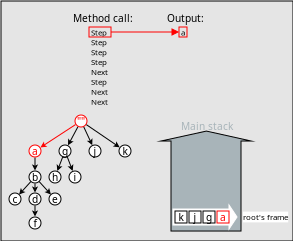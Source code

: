 <?xml version="1.0" encoding="UTF-8"?>
<dia:diagram xmlns:dia="http://www.lysator.liu.se/~alla/dia/">
  <dia:layer name="Background" visible="true" active="true">
    <dia:object type="Standard - Box" version="0" id="O0">
      <dia:attribute name="obj_pos">
        <dia:point val="2.5,-0.5"/>
      </dia:attribute>
      <dia:attribute name="obj_bb">
        <dia:rectangle val="2.5,-0.5;17.1,11.5"/>
      </dia:attribute>
      <dia:attribute name="elem_corner">
        <dia:point val="2.5,-0.5"/>
      </dia:attribute>
      <dia:attribute name="elem_width">
        <dia:real val="14.6"/>
      </dia:attribute>
      <dia:attribute name="elem_height">
        <dia:real val="12"/>
      </dia:attribute>
      <dia:attribute name="border_width">
        <dia:real val="1.175e-38"/>
      </dia:attribute>
      <dia:attribute name="inner_color">
        <dia:color val="#e5e5e5"/>
      </dia:attribute>
      <dia:attribute name="show_background">
        <dia:boolean val="true"/>
      </dia:attribute>
    </dia:object>
    <dia:object type="Standard - Line" version="0" id="O1">
      <dia:attribute name="obj_pos">
        <dia:point val="6.228,5.678"/>
      </dia:attribute>
      <dia:attribute name="obj_bb">
        <dia:rectangle val="4.426,5.643;6.262,6.857"/>
      </dia:attribute>
      <dia:attribute name="conn_endpoints">
        <dia:point val="6.228,5.678"/>
        <dia:point val="4.472,6.822"/>
      </dia:attribute>
      <dia:attribute name="numcp">
        <dia:int val="1"/>
      </dia:attribute>
      <dia:attribute name="line_color">
        <dia:color val="#ff0000"/>
      </dia:attribute>
      <dia:attribute name="line_width">
        <dia:real val="0.05"/>
      </dia:attribute>
      <dia:attribute name="end_arrow">
        <dia:enum val="22"/>
      </dia:attribute>
      <dia:attribute name="end_arrow_length">
        <dia:real val="0.2"/>
      </dia:attribute>
      <dia:attribute name="end_arrow_width">
        <dia:real val="0.2"/>
      </dia:attribute>
      <dia:connections>
        <dia:connection handle="0" to="O6" connection="8"/>
        <dia:connection handle="1" to="O8" connection="8"/>
      </dia:connections>
    </dia:object>
    <dia:object type="Standard - Line" version="0" id="O2">
      <dia:attribute name="obj_pos">
        <dia:point val="6.348,5.784"/>
      </dia:attribute>
      <dia:attribute name="obj_bb">
        <dia:rectangle val="5.817,5.75;6.382,6.765"/>
      </dia:attribute>
      <dia:attribute name="conn_endpoints">
        <dia:point val="6.348,5.784"/>
        <dia:point val="5.852,6.716"/>
      </dia:attribute>
      <dia:attribute name="numcp">
        <dia:int val="1"/>
      </dia:attribute>
      <dia:attribute name="line_width">
        <dia:real val="0.05"/>
      </dia:attribute>
      <dia:attribute name="end_arrow">
        <dia:enum val="22"/>
      </dia:attribute>
      <dia:attribute name="end_arrow_length">
        <dia:real val="0.2"/>
      </dia:attribute>
      <dia:attribute name="end_arrow_width">
        <dia:real val="0.2"/>
      </dia:attribute>
      <dia:connections>
        <dia:connection handle="0" to="O6" connection="8"/>
        <dia:connection handle="1" to="O10" connection="8"/>
      </dia:connections>
    </dia:object>
    <dia:object type="Standard - Line" version="0" id="O3">
      <dia:attribute name="obj_pos">
        <dia:point val="4.2,7.325"/>
      </dia:attribute>
      <dia:attribute name="obj_bb">
        <dia:rectangle val="4.044,7.3;4.356,8.031"/>
      </dia:attribute>
      <dia:attribute name="conn_endpoints">
        <dia:point val="4.2,7.325"/>
        <dia:point val="4.2,7.975"/>
      </dia:attribute>
      <dia:attribute name="numcp">
        <dia:int val="1"/>
      </dia:attribute>
      <dia:attribute name="line_width">
        <dia:real val="0.05"/>
      </dia:attribute>
      <dia:attribute name="end_arrow">
        <dia:enum val="22"/>
      </dia:attribute>
      <dia:attribute name="end_arrow_length">
        <dia:real val="0.2"/>
      </dia:attribute>
      <dia:attribute name="end_arrow_width">
        <dia:real val="0.2"/>
      </dia:attribute>
      <dia:connections>
        <dia:connection handle="0" to="O8" connection="8"/>
        <dia:connection handle="1" to="O12" connection="8"/>
      </dia:connections>
    </dia:object>
    <dia:object type="Standard - Line" version="0" id="O4">
      <dia:attribute name="obj_pos">
        <dia:point val="3.997,8.523"/>
      </dia:attribute>
      <dia:attribute name="obj_bb">
        <dia:rectangle val="3.366,8.488;4.032,9.218"/>
      </dia:attribute>
      <dia:attribute name="conn_endpoints">
        <dia:point val="3.997,8.523"/>
        <dia:point val="3.403,9.177"/>
      </dia:attribute>
      <dia:attribute name="numcp">
        <dia:int val="1"/>
      </dia:attribute>
      <dia:attribute name="line_width">
        <dia:real val="0.05"/>
      </dia:attribute>
      <dia:attribute name="end_arrow">
        <dia:enum val="22"/>
      </dia:attribute>
      <dia:attribute name="end_arrow_length">
        <dia:real val="0.2"/>
      </dia:attribute>
      <dia:attribute name="end_arrow_width">
        <dia:real val="0.2"/>
      </dia:attribute>
      <dia:connections>
        <dia:connection handle="0" to="O12" connection="8"/>
        <dia:connection handle="1" to="O14" connection="8"/>
      </dia:connections>
    </dia:object>
    <dia:object type="Standard - Line" version="0" id="O5">
      <dia:attribute name="obj_pos">
        <dia:point val="4.2,8.625"/>
      </dia:attribute>
      <dia:attribute name="obj_bb">
        <dia:rectangle val="4.044,8.6;4.356,9.131"/>
      </dia:attribute>
      <dia:attribute name="conn_endpoints">
        <dia:point val="4.2,8.625"/>
        <dia:point val="4.2,9.075"/>
      </dia:attribute>
      <dia:attribute name="numcp">
        <dia:int val="1"/>
      </dia:attribute>
      <dia:attribute name="line_width">
        <dia:real val="0.05"/>
      </dia:attribute>
      <dia:attribute name="end_arrow">
        <dia:enum val="22"/>
      </dia:attribute>
      <dia:attribute name="end_arrow_length">
        <dia:real val="0.2"/>
      </dia:attribute>
      <dia:attribute name="end_arrow_width">
        <dia:real val="0.2"/>
      </dia:attribute>
      <dia:connections>
        <dia:connection handle="0" to="O12" connection="8"/>
        <dia:connection handle="1" to="O16" connection="8"/>
      </dia:connections>
    </dia:object>
    <dia:object type="Standard - Ellipse" version="0" id="O6">
      <dia:attribute name="obj_pos">
        <dia:point val="6.2,5.2"/>
      </dia:attribute>
      <dia:attribute name="obj_bb">
        <dia:rectangle val="6.175,5.175;6.825,5.825"/>
      </dia:attribute>
      <dia:attribute name="elem_corner">
        <dia:point val="6.2,5.2"/>
      </dia:attribute>
      <dia:attribute name="elem_width">
        <dia:real val="0.6"/>
      </dia:attribute>
      <dia:attribute name="elem_height">
        <dia:real val="0.6"/>
      </dia:attribute>
      <dia:attribute name="border_width">
        <dia:real val="0.05"/>
      </dia:attribute>
      <dia:attribute name="border_color">
        <dia:color val="#ff0000"/>
      </dia:attribute>
    </dia:object>
    <dia:object type="Standard - Text" version="1" id="O7">
      <dia:attribute name="obj_pos">
        <dia:point val="6.5,5.5"/>
      </dia:attribute>
      <dia:attribute name="obj_bb">
        <dia:rectangle val="6.265,5.205;6.735,5.795"/>
      </dia:attribute>
      <dia:attribute name="text">
        <dia:composite type="text">
          <dia:attribute name="string">
            <dia:string>#""#</dia:string>
          </dia:attribute>
          <dia:attribute name="font">
            <dia:font family="sans" style="0" name="Helvetica"/>
          </dia:attribute>
          <dia:attribute name="height">
            <dia:real val="0.635"/>
          </dia:attribute>
          <dia:attribute name="pos">
            <dia:point val="6.5,5.675"/>
          </dia:attribute>
          <dia:attribute name="color">
            <dia:color val="#ff0000"/>
          </dia:attribute>
          <dia:attribute name="alignment">
            <dia:enum val="1"/>
          </dia:attribute>
        </dia:composite>
      </dia:attribute>
      <dia:attribute name="valign">
        <dia:enum val="2"/>
      </dia:attribute>
      <dia:connections>
        <dia:connection handle="0" to="O6" connection="8"/>
      </dia:connections>
    </dia:object>
    <dia:object type="Standard - Ellipse" version="0" id="O8">
      <dia:attribute name="obj_pos">
        <dia:point val="3.9,6.7"/>
      </dia:attribute>
      <dia:attribute name="obj_bb">
        <dia:rectangle val="3.875,6.675;4.525,7.325"/>
      </dia:attribute>
      <dia:attribute name="elem_corner">
        <dia:point val="3.9,6.7"/>
      </dia:attribute>
      <dia:attribute name="elem_width">
        <dia:real val="0.6"/>
      </dia:attribute>
      <dia:attribute name="elem_height">
        <dia:real val="0.6"/>
      </dia:attribute>
      <dia:attribute name="border_width">
        <dia:real val="0.05"/>
      </dia:attribute>
      <dia:attribute name="border_color">
        <dia:color val="#ff0000"/>
      </dia:attribute>
    </dia:object>
    <dia:object type="Standard - Text" version="1" id="O9">
      <dia:attribute name="obj_pos">
        <dia:point val="4.2,7"/>
      </dia:attribute>
      <dia:attribute name="obj_bb">
        <dia:rectangle val="4.045,6.705;4.355,7.295"/>
      </dia:attribute>
      <dia:attribute name="text">
        <dia:composite type="text">
          <dia:attribute name="string">
            <dia:string>#a#</dia:string>
          </dia:attribute>
          <dia:attribute name="font">
            <dia:font family="sans" style="0" name="Helvetica"/>
          </dia:attribute>
          <dia:attribute name="height">
            <dia:real val="0.635"/>
          </dia:attribute>
          <dia:attribute name="pos">
            <dia:point val="4.2,7.175"/>
          </dia:attribute>
          <dia:attribute name="color">
            <dia:color val="#ff0000"/>
          </dia:attribute>
          <dia:attribute name="alignment">
            <dia:enum val="1"/>
          </dia:attribute>
        </dia:composite>
      </dia:attribute>
      <dia:attribute name="valign">
        <dia:enum val="2"/>
      </dia:attribute>
      <dia:connections>
        <dia:connection handle="0" to="O8" connection="8"/>
      </dia:connections>
    </dia:object>
    <dia:object type="Standard - Ellipse" version="0" id="O10">
      <dia:attribute name="obj_pos">
        <dia:point val="5.4,6.7"/>
      </dia:attribute>
      <dia:attribute name="obj_bb">
        <dia:rectangle val="5.375,6.675;6.025,7.325"/>
      </dia:attribute>
      <dia:attribute name="elem_corner">
        <dia:point val="5.4,6.7"/>
      </dia:attribute>
      <dia:attribute name="elem_width">
        <dia:real val="0.6"/>
      </dia:attribute>
      <dia:attribute name="elem_height">
        <dia:real val="0.6"/>
      </dia:attribute>
      <dia:attribute name="border_width">
        <dia:real val="0.05"/>
      </dia:attribute>
    </dia:object>
    <dia:object type="Standard - Text" version="1" id="O11">
      <dia:attribute name="obj_pos">
        <dia:point val="5.7,7"/>
      </dia:attribute>
      <dia:attribute name="obj_bb">
        <dia:rectangle val="5.54,6.705;5.86,7.295"/>
      </dia:attribute>
      <dia:attribute name="text">
        <dia:composite type="text">
          <dia:attribute name="string">
            <dia:string>#g#</dia:string>
          </dia:attribute>
          <dia:attribute name="font">
            <dia:font family="sans" style="0" name="Helvetica"/>
          </dia:attribute>
          <dia:attribute name="height">
            <dia:real val="0.635"/>
          </dia:attribute>
          <dia:attribute name="pos">
            <dia:point val="5.7,7.175"/>
          </dia:attribute>
          <dia:attribute name="color">
            <dia:color val="#000000"/>
          </dia:attribute>
          <dia:attribute name="alignment">
            <dia:enum val="1"/>
          </dia:attribute>
        </dia:composite>
      </dia:attribute>
      <dia:attribute name="valign">
        <dia:enum val="2"/>
      </dia:attribute>
      <dia:connections>
        <dia:connection handle="0" to="O10" connection="8"/>
      </dia:connections>
    </dia:object>
    <dia:object type="Standard - Ellipse" version="0" id="O12">
      <dia:attribute name="obj_pos">
        <dia:point val="3.9,8"/>
      </dia:attribute>
      <dia:attribute name="obj_bb">
        <dia:rectangle val="3.875,7.975;4.525,8.625"/>
      </dia:attribute>
      <dia:attribute name="elem_corner">
        <dia:point val="3.9,8"/>
      </dia:attribute>
      <dia:attribute name="elem_width">
        <dia:real val="0.6"/>
      </dia:attribute>
      <dia:attribute name="elem_height">
        <dia:real val="0.6"/>
      </dia:attribute>
      <dia:attribute name="border_width">
        <dia:real val="0.05"/>
      </dia:attribute>
    </dia:object>
    <dia:object type="Standard - Text" version="1" id="O13">
      <dia:attribute name="obj_pos">
        <dia:point val="4.2,8.3"/>
      </dia:attribute>
      <dia:attribute name="obj_bb">
        <dia:rectangle val="4.04,8.005;4.36,8.595"/>
      </dia:attribute>
      <dia:attribute name="text">
        <dia:composite type="text">
          <dia:attribute name="string">
            <dia:string>#b#</dia:string>
          </dia:attribute>
          <dia:attribute name="font">
            <dia:font family="sans" style="0" name="Helvetica"/>
          </dia:attribute>
          <dia:attribute name="height">
            <dia:real val="0.635"/>
          </dia:attribute>
          <dia:attribute name="pos">
            <dia:point val="4.2,8.475"/>
          </dia:attribute>
          <dia:attribute name="color">
            <dia:color val="#000000"/>
          </dia:attribute>
          <dia:attribute name="alignment">
            <dia:enum val="1"/>
          </dia:attribute>
        </dia:composite>
      </dia:attribute>
      <dia:attribute name="valign">
        <dia:enum val="2"/>
      </dia:attribute>
      <dia:connections>
        <dia:connection handle="0" to="O12" connection="8"/>
      </dia:connections>
    </dia:object>
    <dia:object type="Standard - Ellipse" version="0" id="O14">
      <dia:attribute name="obj_pos">
        <dia:point val="2.9,9.1"/>
      </dia:attribute>
      <dia:attribute name="obj_bb">
        <dia:rectangle val="2.875,9.075;3.525,9.725"/>
      </dia:attribute>
      <dia:attribute name="elem_corner">
        <dia:point val="2.9,9.1"/>
      </dia:attribute>
      <dia:attribute name="elem_width">
        <dia:real val="0.6"/>
      </dia:attribute>
      <dia:attribute name="elem_height">
        <dia:real val="0.6"/>
      </dia:attribute>
      <dia:attribute name="border_width">
        <dia:real val="0.05"/>
      </dia:attribute>
    </dia:object>
    <dia:object type="Standard - Text" version="1" id="O15">
      <dia:attribute name="obj_pos">
        <dia:point val="3.2,9.4"/>
      </dia:attribute>
      <dia:attribute name="obj_bb">
        <dia:rectangle val="3.06,9.105;3.34,9.695"/>
      </dia:attribute>
      <dia:attribute name="text">
        <dia:composite type="text">
          <dia:attribute name="string">
            <dia:string>#c#</dia:string>
          </dia:attribute>
          <dia:attribute name="font">
            <dia:font family="sans" style="0" name="Helvetica"/>
          </dia:attribute>
          <dia:attribute name="height">
            <dia:real val="0.635"/>
          </dia:attribute>
          <dia:attribute name="pos">
            <dia:point val="3.2,9.575"/>
          </dia:attribute>
          <dia:attribute name="color">
            <dia:color val="#000000"/>
          </dia:attribute>
          <dia:attribute name="alignment">
            <dia:enum val="1"/>
          </dia:attribute>
        </dia:composite>
      </dia:attribute>
      <dia:attribute name="valign">
        <dia:enum val="2"/>
      </dia:attribute>
      <dia:connections>
        <dia:connection handle="0" to="O14" connection="8"/>
      </dia:connections>
    </dia:object>
    <dia:object type="Standard - Ellipse" version="0" id="O16">
      <dia:attribute name="obj_pos">
        <dia:point val="3.9,9.1"/>
      </dia:attribute>
      <dia:attribute name="obj_bb">
        <dia:rectangle val="3.875,9.075;4.525,9.725"/>
      </dia:attribute>
      <dia:attribute name="elem_corner">
        <dia:point val="3.9,9.1"/>
      </dia:attribute>
      <dia:attribute name="elem_width">
        <dia:real val="0.6"/>
      </dia:attribute>
      <dia:attribute name="elem_height">
        <dia:real val="0.6"/>
      </dia:attribute>
      <dia:attribute name="border_width">
        <dia:real val="0.05"/>
      </dia:attribute>
    </dia:object>
    <dia:object type="Standard - Text" version="1" id="O17">
      <dia:attribute name="obj_pos">
        <dia:point val="4.2,9.4"/>
      </dia:attribute>
      <dia:attribute name="obj_bb">
        <dia:rectangle val="4.04,9.105;4.36,9.695"/>
      </dia:attribute>
      <dia:attribute name="text">
        <dia:composite type="text">
          <dia:attribute name="string">
            <dia:string>#d#</dia:string>
          </dia:attribute>
          <dia:attribute name="font">
            <dia:font family="sans" style="0" name="Helvetica"/>
          </dia:attribute>
          <dia:attribute name="height">
            <dia:real val="0.635"/>
          </dia:attribute>
          <dia:attribute name="pos">
            <dia:point val="4.2,9.575"/>
          </dia:attribute>
          <dia:attribute name="color">
            <dia:color val="#000000"/>
          </dia:attribute>
          <dia:attribute name="alignment">
            <dia:enum val="1"/>
          </dia:attribute>
        </dia:composite>
      </dia:attribute>
      <dia:attribute name="valign">
        <dia:enum val="2"/>
      </dia:attribute>
      <dia:connections>
        <dia:connection handle="0" to="O16" connection="8"/>
      </dia:connections>
    </dia:object>
    <dia:object type="Standard - Ellipse" version="0" id="O18">
      <dia:attribute name="obj_pos">
        <dia:point val="4.9,8"/>
      </dia:attribute>
      <dia:attribute name="obj_bb">
        <dia:rectangle val="4.875,7.975;5.525,8.625"/>
      </dia:attribute>
      <dia:attribute name="elem_corner">
        <dia:point val="4.9,8"/>
      </dia:attribute>
      <dia:attribute name="elem_width">
        <dia:real val="0.6"/>
      </dia:attribute>
      <dia:attribute name="elem_height">
        <dia:real val="0.6"/>
      </dia:attribute>
      <dia:attribute name="border_width">
        <dia:real val="0.05"/>
      </dia:attribute>
    </dia:object>
    <dia:object type="Standard - Text" version="1" id="O19">
      <dia:attribute name="obj_pos">
        <dia:point val="5.2,8.3"/>
      </dia:attribute>
      <dia:attribute name="obj_bb">
        <dia:rectangle val="5.04,8.005;5.36,8.595"/>
      </dia:attribute>
      <dia:attribute name="text">
        <dia:composite type="text">
          <dia:attribute name="string">
            <dia:string>#h#</dia:string>
          </dia:attribute>
          <dia:attribute name="font">
            <dia:font family="sans" style="0" name="Helvetica"/>
          </dia:attribute>
          <dia:attribute name="height">
            <dia:real val="0.635"/>
          </dia:attribute>
          <dia:attribute name="pos">
            <dia:point val="5.2,8.475"/>
          </dia:attribute>
          <dia:attribute name="color">
            <dia:color val="#000000"/>
          </dia:attribute>
          <dia:attribute name="alignment">
            <dia:enum val="1"/>
          </dia:attribute>
        </dia:composite>
      </dia:attribute>
      <dia:attribute name="valign">
        <dia:enum val="2"/>
      </dia:attribute>
      <dia:connections>
        <dia:connection handle="0" to="O18" connection="8"/>
      </dia:connections>
    </dia:object>
    <dia:object type="Standard - Line" version="0" id="O20">
      <dia:attribute name="obj_pos">
        <dia:point val="5.584,7.303"/>
      </dia:attribute>
      <dia:attribute name="obj_bb">
        <dia:rectangle val="5.26,7.27;5.616,8.049"/>
      </dia:attribute>
      <dia:attribute name="conn_endpoints">
        <dia:point val="5.584,7.303"/>
        <dia:point val="5.316,7.997"/>
      </dia:attribute>
      <dia:attribute name="numcp">
        <dia:int val="1"/>
      </dia:attribute>
      <dia:attribute name="line_width">
        <dia:real val="0.05"/>
      </dia:attribute>
      <dia:attribute name="end_arrow">
        <dia:enum val="22"/>
      </dia:attribute>
      <dia:attribute name="end_arrow_length">
        <dia:real val="0.2"/>
      </dia:attribute>
      <dia:attribute name="end_arrow_width">
        <dia:real val="0.2"/>
      </dia:attribute>
      <dia:connections>
        <dia:connection handle="0" to="O10" connection="8"/>
        <dia:connection handle="1" to="O18" connection="8"/>
      </dia:connections>
    </dia:object>
    <dia:object type="Standard - Line" version="0" id="O21">
      <dia:attribute name="obj_pos">
        <dia:point val="5.816,7.303"/>
      </dia:attribute>
      <dia:attribute name="obj_bb">
        <dia:rectangle val="5.784,7.27;6.14,8.049"/>
      </dia:attribute>
      <dia:attribute name="conn_endpoints">
        <dia:point val="5.816,7.303"/>
        <dia:point val="6.084,7.997"/>
      </dia:attribute>
      <dia:attribute name="numcp">
        <dia:int val="1"/>
      </dia:attribute>
      <dia:attribute name="line_width">
        <dia:real val="0.05"/>
      </dia:attribute>
      <dia:attribute name="end_arrow">
        <dia:enum val="22"/>
      </dia:attribute>
      <dia:attribute name="end_arrow_length">
        <dia:real val="0.2"/>
      </dia:attribute>
      <dia:attribute name="end_arrow_width">
        <dia:real val="0.2"/>
      </dia:attribute>
      <dia:connections>
        <dia:connection handle="0" to="O10" connection="8"/>
        <dia:connection handle="1" to="O23" connection="8"/>
      </dia:connections>
    </dia:object>
    <dia:object type="Standard - Line" version="0" id="O22">
      <dia:attribute name="obj_pos">
        <dia:point val="6.638,5.795"/>
      </dia:attribute>
      <dia:attribute name="obj_bb">
        <dia:rectangle val="6.604,5.762;7.104,6.756"/>
      </dia:attribute>
      <dia:attribute name="conn_endpoints">
        <dia:point val="6.638,5.795"/>
        <dia:point val="7.062,6.705"/>
      </dia:attribute>
      <dia:attribute name="numcp">
        <dia:int val="1"/>
      </dia:attribute>
      <dia:attribute name="line_width">
        <dia:real val="0.05"/>
      </dia:attribute>
      <dia:attribute name="end_arrow">
        <dia:enum val="22"/>
      </dia:attribute>
      <dia:attribute name="end_arrow_length">
        <dia:real val="0.2"/>
      </dia:attribute>
      <dia:attribute name="end_arrow_width">
        <dia:real val="0.2"/>
      </dia:attribute>
      <dia:connections>
        <dia:connection handle="0" to="O6" connection="8"/>
        <dia:connection handle="1" to="O25" connection="8"/>
      </dia:connections>
    </dia:object>
    <dia:object type="Standard - Ellipse" version="0" id="O23">
      <dia:attribute name="obj_pos">
        <dia:point val="5.9,8"/>
      </dia:attribute>
      <dia:attribute name="obj_bb">
        <dia:rectangle val="5.875,7.975;6.525,8.625"/>
      </dia:attribute>
      <dia:attribute name="elem_corner">
        <dia:point val="5.9,8"/>
      </dia:attribute>
      <dia:attribute name="elem_width">
        <dia:real val="0.6"/>
      </dia:attribute>
      <dia:attribute name="elem_height">
        <dia:real val="0.6"/>
      </dia:attribute>
      <dia:attribute name="border_width">
        <dia:real val="0.05"/>
      </dia:attribute>
    </dia:object>
    <dia:object type="Standard - Text" version="1" id="O24">
      <dia:attribute name="obj_pos">
        <dia:point val="6.2,8.3"/>
      </dia:attribute>
      <dia:attribute name="obj_bb">
        <dia:rectangle val="6.13,8.005;6.27,8.595"/>
      </dia:attribute>
      <dia:attribute name="text">
        <dia:composite type="text">
          <dia:attribute name="string">
            <dia:string>#i#</dia:string>
          </dia:attribute>
          <dia:attribute name="font">
            <dia:font family="sans" style="0" name="Helvetica"/>
          </dia:attribute>
          <dia:attribute name="height">
            <dia:real val="0.635"/>
          </dia:attribute>
          <dia:attribute name="pos">
            <dia:point val="6.2,8.475"/>
          </dia:attribute>
          <dia:attribute name="color">
            <dia:color val="#000000"/>
          </dia:attribute>
          <dia:attribute name="alignment">
            <dia:enum val="1"/>
          </dia:attribute>
        </dia:composite>
      </dia:attribute>
      <dia:attribute name="valign">
        <dia:enum val="2"/>
      </dia:attribute>
      <dia:connections>
        <dia:connection handle="0" to="O23" connection="8"/>
      </dia:connections>
    </dia:object>
    <dia:object type="Standard - Ellipse" version="0" id="O25">
      <dia:attribute name="obj_pos">
        <dia:point val="6.9,6.7"/>
      </dia:attribute>
      <dia:attribute name="obj_bb">
        <dia:rectangle val="6.875,6.675;7.525,7.325"/>
      </dia:attribute>
      <dia:attribute name="elem_corner">
        <dia:point val="6.9,6.7"/>
      </dia:attribute>
      <dia:attribute name="elem_width">
        <dia:real val="0.6"/>
      </dia:attribute>
      <dia:attribute name="elem_height">
        <dia:real val="0.6"/>
      </dia:attribute>
      <dia:attribute name="border_width">
        <dia:real val="0.05"/>
      </dia:attribute>
    </dia:object>
    <dia:object type="Standard - Text" version="1" id="O26">
      <dia:attribute name="obj_pos">
        <dia:point val="7.2,7"/>
      </dia:attribute>
      <dia:attribute name="obj_bb">
        <dia:rectangle val="7.13,6.705;7.27,7.295"/>
      </dia:attribute>
      <dia:attribute name="text">
        <dia:composite type="text">
          <dia:attribute name="string">
            <dia:string>#j#</dia:string>
          </dia:attribute>
          <dia:attribute name="font">
            <dia:font family="sans" style="0" name="Helvetica"/>
          </dia:attribute>
          <dia:attribute name="height">
            <dia:real val="0.635"/>
          </dia:attribute>
          <dia:attribute name="pos">
            <dia:point val="7.2,7.175"/>
          </dia:attribute>
          <dia:attribute name="color">
            <dia:color val="#000000"/>
          </dia:attribute>
          <dia:attribute name="alignment">
            <dia:enum val="1"/>
          </dia:attribute>
        </dia:composite>
      </dia:attribute>
      <dia:attribute name="valign">
        <dia:enum val="2"/>
      </dia:attribute>
      <dia:connections>
        <dia:connection handle="0" to="O25" connection="8"/>
      </dia:connections>
    </dia:object>
    <dia:object type="Standard - Text" version="1" id="O27">
      <dia:attribute name="obj_pos">
        <dia:point val="9.8,5.5"/>
      </dia:attribute>
      <dia:attribute name="obj_bb">
        <dia:rectangle val="9.8,5.03;9.8,5.62"/>
      </dia:attribute>
      <dia:attribute name="text">
        <dia:composite type="text">
          <dia:attribute name="string">
            <dia:string>##</dia:string>
          </dia:attribute>
          <dia:attribute name="font">
            <dia:font family="sans" style="0" name="Helvetica"/>
          </dia:attribute>
          <dia:attribute name="height">
            <dia:real val="0.635"/>
          </dia:attribute>
          <dia:attribute name="pos">
            <dia:point val="9.8,5.5"/>
          </dia:attribute>
          <dia:attribute name="color">
            <dia:color val="#000000"/>
          </dia:attribute>
          <dia:attribute name="alignment">
            <dia:enum val="0"/>
          </dia:attribute>
        </dia:composite>
      </dia:attribute>
      <dia:attribute name="valign">
        <dia:enum val="3"/>
      </dia:attribute>
      <dia:connections>
        <dia:connection handle="0" to="O0" connection="8"/>
      </dia:connections>
    </dia:object>
    <dia:object type="Standard - Text" version="1" id="O28">
      <dia:attribute name="obj_pos">
        <dia:point val="7,0.8"/>
      </dia:attribute>
      <dia:attribute name="obj_bb">
        <dia:rectangle val="7,0.8;7.92,5.211"/>
      </dia:attribute>
      <dia:attribute name="text">
        <dia:composite type="text">
          <dia:attribute name="string">
            <dia:string>#Step
Step
Step
Step
Next
Step
Next
Next
#</dia:string>
          </dia:attribute>
          <dia:attribute name="font">
            <dia:font family="sans" style="0" name="Helvetica"/>
          </dia:attribute>
          <dia:attribute name="height">
            <dia:real val="0.494"/>
          </dia:attribute>
          <dia:attribute name="pos">
            <dia:point val="7,1.167"/>
          </dia:attribute>
          <dia:attribute name="color">
            <dia:color val="#000000"/>
          </dia:attribute>
          <dia:attribute name="alignment">
            <dia:enum val="0"/>
          </dia:attribute>
        </dia:composite>
      </dia:attribute>
      <dia:attribute name="valign">
        <dia:enum val="0"/>
      </dia:attribute>
    </dia:object>
    <dia:object type="Standard - Text" version="1" id="O29">
      <dia:attribute name="obj_pos">
        <dia:point val="6.1,0"/>
      </dia:attribute>
      <dia:attribute name="obj_bb">
        <dia:rectangle val="6.1,0;9.203,1.225"/>
      </dia:attribute>
      <dia:attribute name="text">
        <dia:composite type="text">
          <dia:attribute name="string">
            <dia:string>#Method call:
#</dia:string>
          </dia:attribute>
          <dia:attribute name="font">
            <dia:font family="sans" style="0" name="Helvetica"/>
          </dia:attribute>
          <dia:attribute name="height">
            <dia:real val="0.635"/>
          </dia:attribute>
          <dia:attribute name="pos">
            <dia:point val="6.1,0.47"/>
          </dia:attribute>
          <dia:attribute name="color">
            <dia:color val="#000000"/>
          </dia:attribute>
          <dia:attribute name="alignment">
            <dia:enum val="0"/>
          </dia:attribute>
        </dia:composite>
      </dia:attribute>
      <dia:attribute name="valign">
        <dia:enum val="0"/>
      </dia:attribute>
    </dia:object>
    <dia:object type="Standard - Text" version="1" id="O30">
      <dia:attribute name="obj_pos">
        <dia:point val="10.8,0"/>
      </dia:attribute>
      <dia:attribute name="obj_bb">
        <dia:rectangle val="10.8,0;12.725,1.225"/>
      </dia:attribute>
      <dia:attribute name="text">
        <dia:composite type="text">
          <dia:attribute name="string">
            <dia:string>#Output:
#</dia:string>
          </dia:attribute>
          <dia:attribute name="font">
            <dia:font family="sans" style="0" name="Helvetica"/>
          </dia:attribute>
          <dia:attribute name="height">
            <dia:real val="0.635"/>
          </dia:attribute>
          <dia:attribute name="pos">
            <dia:point val="10.8,0.47"/>
          </dia:attribute>
          <dia:attribute name="color">
            <dia:color val="#000000"/>
          </dia:attribute>
          <dia:attribute name="alignment">
            <dia:enum val="0"/>
          </dia:attribute>
        </dia:composite>
      </dia:attribute>
      <dia:attribute name="valign">
        <dia:enum val="0"/>
      </dia:attribute>
    </dia:object>
    <dia:object type="Standard - Text" version="1" id="O31">
      <dia:attribute name="obj_pos">
        <dia:point val="11.5,0.8"/>
      </dia:attribute>
      <dia:attribute name="obj_bb">
        <dia:rectangle val="11.5,0.8;11.74,1.754"/>
      </dia:attribute>
      <dia:attribute name="text">
        <dia:composite type="text">
          <dia:attribute name="string">
            <dia:string>#a
#</dia:string>
          </dia:attribute>
          <dia:attribute name="font">
            <dia:font family="sans" style="0" name="Helvetica"/>
          </dia:attribute>
          <dia:attribute name="height">
            <dia:real val="0.494"/>
          </dia:attribute>
          <dia:attribute name="pos">
            <dia:point val="11.5,1.167"/>
          </dia:attribute>
          <dia:attribute name="color">
            <dia:color val="#000000"/>
          </dia:attribute>
          <dia:attribute name="alignment">
            <dia:enum val="0"/>
          </dia:attribute>
        </dia:composite>
      </dia:attribute>
      <dia:attribute name="valign">
        <dia:enum val="0"/>
      </dia:attribute>
    </dia:object>
    <dia:object type="Standard - Ellipse" version="0" id="O32">
      <dia:attribute name="obj_pos">
        <dia:point val="8.4,6.7"/>
      </dia:attribute>
      <dia:attribute name="obj_bb">
        <dia:rectangle val="8.375,6.675;9.025,7.325"/>
      </dia:attribute>
      <dia:attribute name="elem_corner">
        <dia:point val="8.4,6.7"/>
      </dia:attribute>
      <dia:attribute name="elem_width">
        <dia:real val="0.6"/>
      </dia:attribute>
      <dia:attribute name="elem_height">
        <dia:real val="0.6"/>
      </dia:attribute>
      <dia:attribute name="border_width">
        <dia:real val="0.05"/>
      </dia:attribute>
    </dia:object>
    <dia:object type="Standard - Text" version="1" id="O33">
      <dia:attribute name="obj_pos">
        <dia:point val="8.7,7"/>
      </dia:attribute>
      <dia:attribute name="obj_bb">
        <dia:rectangle val="8.554,6.705;8.846,7.295"/>
      </dia:attribute>
      <dia:attribute name="text">
        <dia:composite type="text">
          <dia:attribute name="string">
            <dia:string>#k#</dia:string>
          </dia:attribute>
          <dia:attribute name="font">
            <dia:font family="sans" style="0" name="Helvetica"/>
          </dia:attribute>
          <dia:attribute name="height">
            <dia:real val="0.635"/>
          </dia:attribute>
          <dia:attribute name="pos">
            <dia:point val="8.7,7.175"/>
          </dia:attribute>
          <dia:attribute name="color">
            <dia:color val="#000000"/>
          </dia:attribute>
          <dia:attribute name="alignment">
            <dia:enum val="1"/>
          </dia:attribute>
        </dia:composite>
      </dia:attribute>
      <dia:attribute name="valign">
        <dia:enum val="2"/>
      </dia:attribute>
      <dia:connections>
        <dia:connection handle="0" to="O32" connection="8"/>
      </dia:connections>
    </dia:object>
    <dia:object type="Standard - Line" version="0" id="O34">
      <dia:attribute name="obj_pos">
        <dia:point val="6.767,5.682"/>
      </dia:attribute>
      <dia:attribute name="obj_bb">
        <dia:rectangle val="6.733,5.648;8.479,6.852"/>
      </dia:attribute>
      <dia:attribute name="conn_endpoints">
        <dia:point val="6.767,5.682"/>
        <dia:point val="8.433,6.818"/>
      </dia:attribute>
      <dia:attribute name="numcp">
        <dia:int val="1"/>
      </dia:attribute>
      <dia:attribute name="line_width">
        <dia:real val="0.05"/>
      </dia:attribute>
      <dia:attribute name="end_arrow">
        <dia:enum val="22"/>
      </dia:attribute>
      <dia:attribute name="end_arrow_length">
        <dia:real val="0.2"/>
      </dia:attribute>
      <dia:attribute name="end_arrow_width">
        <dia:real val="0.2"/>
      </dia:attribute>
      <dia:connections>
        <dia:connection handle="0" to="O6" connection="8"/>
        <dia:connection handle="1" to="O32" connection="8"/>
      </dia:connections>
    </dia:object>
    <dia:object type="Standard - Ellipse" version="0" id="O35">
      <dia:attribute name="obj_pos">
        <dia:point val="4.9,9.1"/>
      </dia:attribute>
      <dia:attribute name="obj_bb">
        <dia:rectangle val="4.875,9.075;5.525,9.725"/>
      </dia:attribute>
      <dia:attribute name="elem_corner">
        <dia:point val="4.9,9.1"/>
      </dia:attribute>
      <dia:attribute name="elem_width">
        <dia:real val="0.6"/>
      </dia:attribute>
      <dia:attribute name="elem_height">
        <dia:real val="0.6"/>
      </dia:attribute>
      <dia:attribute name="border_width">
        <dia:real val="0.05"/>
      </dia:attribute>
    </dia:object>
    <dia:object type="Standard - Text" version="1" id="O36">
      <dia:attribute name="obj_pos">
        <dia:point val="5.2,9.4"/>
      </dia:attribute>
      <dia:attribute name="obj_bb">
        <dia:rectangle val="5.044,9.105;5.356,9.695"/>
      </dia:attribute>
      <dia:attribute name="text">
        <dia:composite type="text">
          <dia:attribute name="string">
            <dia:string>#e#</dia:string>
          </dia:attribute>
          <dia:attribute name="font">
            <dia:font family="sans" style="0" name="Helvetica"/>
          </dia:attribute>
          <dia:attribute name="height">
            <dia:real val="0.635"/>
          </dia:attribute>
          <dia:attribute name="pos">
            <dia:point val="5.2,9.575"/>
          </dia:attribute>
          <dia:attribute name="color">
            <dia:color val="#000000"/>
          </dia:attribute>
          <dia:attribute name="alignment">
            <dia:enum val="1"/>
          </dia:attribute>
        </dia:composite>
      </dia:attribute>
      <dia:attribute name="valign">
        <dia:enum val="2"/>
      </dia:attribute>
      <dia:connections>
        <dia:connection handle="0" to="O35" connection="8"/>
      </dia:connections>
    </dia:object>
    <dia:object type="Standard - Line" version="0" id="O37">
      <dia:attribute name="obj_pos">
        <dia:point val="4.403,8.523"/>
      </dia:attribute>
      <dia:attribute name="obj_bb">
        <dia:rectangle val="4.368,8.488;5.034,9.218"/>
      </dia:attribute>
      <dia:attribute name="conn_endpoints">
        <dia:point val="4.403,8.523"/>
        <dia:point val="4.997,9.177"/>
      </dia:attribute>
      <dia:attribute name="numcp">
        <dia:int val="1"/>
      </dia:attribute>
      <dia:attribute name="line_width">
        <dia:real val="0.05"/>
      </dia:attribute>
      <dia:attribute name="end_arrow">
        <dia:enum val="22"/>
      </dia:attribute>
      <dia:attribute name="end_arrow_length">
        <dia:real val="0.2"/>
      </dia:attribute>
      <dia:attribute name="end_arrow_width">
        <dia:real val="0.2"/>
      </dia:attribute>
      <dia:connections>
        <dia:connection handle="0" to="O12" connection="8"/>
        <dia:connection handle="1" to="O35" connection="8"/>
      </dia:connections>
    </dia:object>
    <dia:object type="Standard - Ellipse" version="0" id="O38">
      <dia:attribute name="obj_pos">
        <dia:point val="3.9,10.3"/>
      </dia:attribute>
      <dia:attribute name="obj_bb">
        <dia:rectangle val="3.875,10.275;4.525,10.925"/>
      </dia:attribute>
      <dia:attribute name="elem_corner">
        <dia:point val="3.9,10.3"/>
      </dia:attribute>
      <dia:attribute name="elem_width">
        <dia:real val="0.6"/>
      </dia:attribute>
      <dia:attribute name="elem_height">
        <dia:real val="0.6"/>
      </dia:attribute>
      <dia:attribute name="border_width">
        <dia:real val="0.05"/>
      </dia:attribute>
    </dia:object>
    <dia:object type="Standard - Text" version="1" id="O39">
      <dia:attribute name="obj_pos">
        <dia:point val="4.2,10.6"/>
      </dia:attribute>
      <dia:attribute name="obj_bb">
        <dia:rectangle val="4.11,10.305;4.29,10.895"/>
      </dia:attribute>
      <dia:attribute name="text">
        <dia:composite type="text">
          <dia:attribute name="string">
            <dia:string>#f#</dia:string>
          </dia:attribute>
          <dia:attribute name="font">
            <dia:font family="sans" style="0" name="Helvetica"/>
          </dia:attribute>
          <dia:attribute name="height">
            <dia:real val="0.635"/>
          </dia:attribute>
          <dia:attribute name="pos">
            <dia:point val="4.2,10.775"/>
          </dia:attribute>
          <dia:attribute name="color">
            <dia:color val="#000000"/>
          </dia:attribute>
          <dia:attribute name="alignment">
            <dia:enum val="1"/>
          </dia:attribute>
        </dia:composite>
      </dia:attribute>
      <dia:attribute name="valign">
        <dia:enum val="2"/>
      </dia:attribute>
      <dia:connections>
        <dia:connection handle="0" to="O38" connection="8"/>
      </dia:connections>
    </dia:object>
    <dia:object type="Standard - Line" version="0" id="O40">
      <dia:attribute name="obj_pos">
        <dia:point val="4.2,9.725"/>
      </dia:attribute>
      <dia:attribute name="obj_bb">
        <dia:rectangle val="4.044,9.7;4.356,10.331"/>
      </dia:attribute>
      <dia:attribute name="conn_endpoints">
        <dia:point val="4.2,9.725"/>
        <dia:point val="4.2,10.275"/>
      </dia:attribute>
      <dia:attribute name="numcp">
        <dia:int val="1"/>
      </dia:attribute>
      <dia:attribute name="line_width">
        <dia:real val="0.05"/>
      </dia:attribute>
      <dia:attribute name="end_arrow">
        <dia:enum val="22"/>
      </dia:attribute>
      <dia:attribute name="end_arrow_length">
        <dia:real val="0.2"/>
      </dia:attribute>
      <dia:attribute name="end_arrow_width">
        <dia:real val="0.2"/>
      </dia:attribute>
      <dia:connections>
        <dia:connection handle="0" to="O16" connection="8"/>
        <dia:connection handle="1" to="O38" connection="8"/>
      </dia:connections>
    </dia:object>
    <dia:object type="Standard - Box" version="0" id="O41">
      <dia:attribute name="obj_pos">
        <dia:point val="6.9,0.8"/>
      </dia:attribute>
      <dia:attribute name="obj_bb">
        <dia:rectangle val="6.875,0.775;8.025,1.325"/>
      </dia:attribute>
      <dia:attribute name="elem_corner">
        <dia:point val="6.9,0.8"/>
      </dia:attribute>
      <dia:attribute name="elem_width">
        <dia:real val="1.1"/>
      </dia:attribute>
      <dia:attribute name="elem_height">
        <dia:real val="0.5"/>
      </dia:attribute>
      <dia:attribute name="border_width">
        <dia:real val="0.05"/>
      </dia:attribute>
      <dia:attribute name="border_color">
        <dia:color val="#ff0000"/>
      </dia:attribute>
      <dia:attribute name="show_background">
        <dia:boolean val="false"/>
      </dia:attribute>
    </dia:object>
    <dia:object type="Standard - Polygon" version="0" id="O42">
      <dia:attribute name="obj_pos">
        <dia:point val="11,11"/>
      </dia:attribute>
      <dia:attribute name="obj_bb">
        <dia:rectangle val="10.501,6.004;15,11"/>
      </dia:attribute>
      <dia:attribute name="poly_points">
        <dia:point val="11,11"/>
        <dia:point val="14.5,11"/>
        <dia:point val="14.5,6.5"/>
        <dia:point val="15,6.5"/>
        <dia:point val="12.769,6.004"/>
        <dia:point val="10.501,6.5"/>
        <dia:point val="11.001,6.5"/>
      </dia:attribute>
      <dia:attribute name="line_width">
        <dia:real val="1.175e-38"/>
      </dia:attribute>
      <dia:attribute name="inner_color">
        <dia:color val="#a8b4b9"/>
      </dia:attribute>
      <dia:attribute name="show_background">
        <dia:boolean val="true"/>
      </dia:attribute>
    </dia:object>
    <dia:object type="Standard - Text" version="1" id="O43">
      <dia:attribute name="obj_pos">
        <dia:point val="12.8,5.4"/>
      </dia:attribute>
      <dia:attribute name="obj_bb">
        <dia:rectangle val="11.443,5.4;14.158,5.99"/>
      </dia:attribute>
      <dia:attribute name="text">
        <dia:composite type="text">
          <dia:attribute name="string">
            <dia:string>#Main stack#</dia:string>
          </dia:attribute>
          <dia:attribute name="font">
            <dia:font family="sans" style="0" name="Helvetica"/>
          </dia:attribute>
          <dia:attribute name="height">
            <dia:real val="0.635"/>
          </dia:attribute>
          <dia:attribute name="pos">
            <dia:point val="12.8,5.87"/>
          </dia:attribute>
          <dia:attribute name="color">
            <dia:color val="#a8b4b9"/>
          </dia:attribute>
          <dia:attribute name="alignment">
            <dia:enum val="1"/>
          </dia:attribute>
        </dia:composite>
      </dia:attribute>
      <dia:attribute name="valign">
        <dia:enum val="0"/>
      </dia:attribute>
    </dia:object>
    <dia:object type="Standard - Polygon" version="0" id="O44">
      <dia:attribute name="obj_pos">
        <dia:point val="11.1,9.9"/>
      </dia:attribute>
      <dia:attribute name="obj_bb">
        <dia:rectangle val="11.1,9.7;14.3,10.9"/>
      </dia:attribute>
      <dia:attribute name="poly_points">
        <dia:point val="11.1,9.9"/>
        <dia:point val="11.1,10.7"/>
        <dia:point val="13.9,10.7"/>
        <dia:point val="13.9,10.9"/>
        <dia:point val="14.3,10.3"/>
        <dia:point val="13.9,9.7"/>
        <dia:point val="13.9,9.9"/>
      </dia:attribute>
      <dia:attribute name="line_color">
        <dia:color val="#ffffff"/>
      </dia:attribute>
      <dia:attribute name="line_width">
        <dia:real val="1.175e-38"/>
      </dia:attribute>
      <dia:attribute name="show_background">
        <dia:boolean val="true"/>
      </dia:attribute>
    </dia:object>
    <dia:object type="Standard - Text" version="1" id="O45">
      <dia:attribute name="obj_pos">
        <dia:point val="14.6,10.3"/>
      </dia:attribute>
      <dia:attribute name="obj_bb">
        <dia:rectangle val="14.6,10.053;17.014,10.547"/>
      </dia:attribute>
      <dia:attribute name="text">
        <dia:composite type="text">
          <dia:attribute name="string">
            <dia:string>#root's frame#</dia:string>
          </dia:attribute>
          <dia:attribute name="font">
            <dia:font family="sans" style="0" name="Helvetica"/>
          </dia:attribute>
          <dia:attribute name="height">
            <dia:real val="0.494"/>
          </dia:attribute>
          <dia:attribute name="pos">
            <dia:point val="14.6,10.432"/>
          </dia:attribute>
          <dia:attribute name="color">
            <dia:color val="#000000"/>
          </dia:attribute>
          <dia:attribute name="alignment">
            <dia:enum val="0"/>
          </dia:attribute>
        </dia:composite>
      </dia:attribute>
      <dia:attribute name="valign">
        <dia:enum val="2"/>
      </dia:attribute>
      <dia:attribute name="fill_color">
        <dia:color val="#ffffff"/>
      </dia:attribute>
      <dia:attribute name="show_background">
        <dia:boolean val="true"/>
      </dia:attribute>
    </dia:object>
    <dia:object type="Standard - Box" version="0" id="O46">
      <dia:attribute name="obj_pos">
        <dia:point val="11.2,10"/>
      </dia:attribute>
      <dia:attribute name="obj_bb">
        <dia:rectangle val="11.175,9.975;11.825,10.625"/>
      </dia:attribute>
      <dia:attribute name="elem_corner">
        <dia:point val="11.2,10"/>
      </dia:attribute>
      <dia:attribute name="elem_width">
        <dia:real val="0.6"/>
      </dia:attribute>
      <dia:attribute name="elem_height">
        <dia:real val="0.6"/>
      </dia:attribute>
      <dia:attribute name="border_width">
        <dia:real val="0.05"/>
      </dia:attribute>
      <dia:attribute name="show_background">
        <dia:boolean val="false"/>
      </dia:attribute>
    </dia:object>
    <dia:object type="Standard - Text" version="1" id="O47">
      <dia:attribute name="obj_pos">
        <dia:point val="11.5,10.3"/>
      </dia:attribute>
      <dia:attribute name="obj_bb">
        <dia:rectangle val="11.354,10.005;11.646,10.595"/>
      </dia:attribute>
      <dia:attribute name="text">
        <dia:composite type="text">
          <dia:attribute name="string">
            <dia:string>#k#</dia:string>
          </dia:attribute>
          <dia:attribute name="font">
            <dia:font family="sans" style="0" name="Helvetica"/>
          </dia:attribute>
          <dia:attribute name="height">
            <dia:real val="0.635"/>
          </dia:attribute>
          <dia:attribute name="pos">
            <dia:point val="11.5,10.475"/>
          </dia:attribute>
          <dia:attribute name="color">
            <dia:color val="#000000"/>
          </dia:attribute>
          <dia:attribute name="alignment">
            <dia:enum val="1"/>
          </dia:attribute>
        </dia:composite>
      </dia:attribute>
      <dia:attribute name="valign">
        <dia:enum val="2"/>
      </dia:attribute>
      <dia:connections>
        <dia:connection handle="0" to="O46" connection="8"/>
      </dia:connections>
    </dia:object>
    <dia:object type="Standard - Box" version="0" id="O48">
      <dia:attribute name="obj_pos">
        <dia:point val="11.9,10"/>
      </dia:attribute>
      <dia:attribute name="obj_bb">
        <dia:rectangle val="11.875,9.975;12.525,10.625"/>
      </dia:attribute>
      <dia:attribute name="elem_corner">
        <dia:point val="11.9,10"/>
      </dia:attribute>
      <dia:attribute name="elem_width">
        <dia:real val="0.6"/>
      </dia:attribute>
      <dia:attribute name="elem_height">
        <dia:real val="0.6"/>
      </dia:attribute>
      <dia:attribute name="border_width">
        <dia:real val="0.05"/>
      </dia:attribute>
      <dia:attribute name="show_background">
        <dia:boolean val="false"/>
      </dia:attribute>
    </dia:object>
    <dia:object type="Standard - Text" version="1" id="O49">
      <dia:attribute name="obj_pos">
        <dia:point val="12.2,10.3"/>
      </dia:attribute>
      <dia:attribute name="obj_bb">
        <dia:rectangle val="12.13,10.005;12.27,10.595"/>
      </dia:attribute>
      <dia:attribute name="text">
        <dia:composite type="text">
          <dia:attribute name="string">
            <dia:string>#j#</dia:string>
          </dia:attribute>
          <dia:attribute name="font">
            <dia:font family="sans" style="0" name="Helvetica"/>
          </dia:attribute>
          <dia:attribute name="height">
            <dia:real val="0.635"/>
          </dia:attribute>
          <dia:attribute name="pos">
            <dia:point val="12.2,10.475"/>
          </dia:attribute>
          <dia:attribute name="color">
            <dia:color val="#000000"/>
          </dia:attribute>
          <dia:attribute name="alignment">
            <dia:enum val="1"/>
          </dia:attribute>
        </dia:composite>
      </dia:attribute>
      <dia:attribute name="valign">
        <dia:enum val="2"/>
      </dia:attribute>
      <dia:connections>
        <dia:connection handle="0" to="O48" connection="8"/>
      </dia:connections>
    </dia:object>
    <dia:object type="Standard - Box" version="0" id="O50">
      <dia:attribute name="obj_pos">
        <dia:point val="13.3,10"/>
      </dia:attribute>
      <dia:attribute name="obj_bb">
        <dia:rectangle val="13.275,9.975;13.925,10.625"/>
      </dia:attribute>
      <dia:attribute name="elem_corner">
        <dia:point val="13.3,10"/>
      </dia:attribute>
      <dia:attribute name="elem_width">
        <dia:real val="0.6"/>
      </dia:attribute>
      <dia:attribute name="elem_height">
        <dia:real val="0.6"/>
      </dia:attribute>
      <dia:attribute name="border_width">
        <dia:real val="0.05"/>
      </dia:attribute>
      <dia:attribute name="border_color">
        <dia:color val="#ff0000"/>
      </dia:attribute>
      <dia:attribute name="show_background">
        <dia:boolean val="false"/>
      </dia:attribute>
    </dia:object>
    <dia:object type="Standard - Text" version="1" id="O51">
      <dia:attribute name="obj_pos">
        <dia:point val="13.6,10.3"/>
      </dia:attribute>
      <dia:attribute name="obj_bb">
        <dia:rectangle val="13.445,10.005;13.755,10.595"/>
      </dia:attribute>
      <dia:attribute name="text">
        <dia:composite type="text">
          <dia:attribute name="string">
            <dia:string>#a#</dia:string>
          </dia:attribute>
          <dia:attribute name="font">
            <dia:font family="sans" style="0" name="Helvetica"/>
          </dia:attribute>
          <dia:attribute name="height">
            <dia:real val="0.635"/>
          </dia:attribute>
          <dia:attribute name="pos">
            <dia:point val="13.6,10.475"/>
          </dia:attribute>
          <dia:attribute name="color">
            <dia:color val="#ff0000"/>
          </dia:attribute>
          <dia:attribute name="alignment">
            <dia:enum val="1"/>
          </dia:attribute>
        </dia:composite>
      </dia:attribute>
      <dia:attribute name="valign">
        <dia:enum val="2"/>
      </dia:attribute>
      <dia:connections>
        <dia:connection handle="0" to="O50" connection="8"/>
      </dia:connections>
    </dia:object>
    <dia:object type="Standard - Box" version="0" id="O52">
      <dia:attribute name="obj_pos">
        <dia:point val="12.6,10"/>
      </dia:attribute>
      <dia:attribute name="obj_bb">
        <dia:rectangle val="12.575,9.975;13.225,10.625"/>
      </dia:attribute>
      <dia:attribute name="elem_corner">
        <dia:point val="12.6,10"/>
      </dia:attribute>
      <dia:attribute name="elem_width">
        <dia:real val="0.6"/>
      </dia:attribute>
      <dia:attribute name="elem_height">
        <dia:real val="0.6"/>
      </dia:attribute>
      <dia:attribute name="border_width">
        <dia:real val="0.05"/>
      </dia:attribute>
      <dia:attribute name="show_background">
        <dia:boolean val="false"/>
      </dia:attribute>
    </dia:object>
    <dia:object type="Standard - Text" version="1" id="O53">
      <dia:attribute name="obj_pos">
        <dia:point val="12.9,10.3"/>
      </dia:attribute>
      <dia:attribute name="obj_bb">
        <dia:rectangle val="12.74,10.005;13.06,10.595"/>
      </dia:attribute>
      <dia:attribute name="text">
        <dia:composite type="text">
          <dia:attribute name="string">
            <dia:string>#g#</dia:string>
          </dia:attribute>
          <dia:attribute name="font">
            <dia:font family="sans" style="0" name="Helvetica"/>
          </dia:attribute>
          <dia:attribute name="height">
            <dia:real val="0.635"/>
          </dia:attribute>
          <dia:attribute name="pos">
            <dia:point val="12.9,10.475"/>
          </dia:attribute>
          <dia:attribute name="color">
            <dia:color val="#000000"/>
          </dia:attribute>
          <dia:attribute name="alignment">
            <dia:enum val="1"/>
          </dia:attribute>
        </dia:composite>
      </dia:attribute>
      <dia:attribute name="valign">
        <dia:enum val="2"/>
      </dia:attribute>
      <dia:connections>
        <dia:connection handle="0" to="O52" connection="8"/>
      </dia:connections>
    </dia:object>
    <dia:object type="Standard - Line" version="0" id="O54">
      <dia:attribute name="obj_pos">
        <dia:point val="8,1.05"/>
      </dia:attribute>
      <dia:attribute name="obj_bb">
        <dia:rectangle val="7.975,0.86;11.431,1.24"/>
      </dia:attribute>
      <dia:attribute name="conn_endpoints">
        <dia:point val="8,1.05"/>
        <dia:point val="11.375,1.05"/>
      </dia:attribute>
      <dia:attribute name="numcp">
        <dia:int val="1"/>
      </dia:attribute>
      <dia:attribute name="line_color">
        <dia:color val="#ff0000"/>
      </dia:attribute>
      <dia:attribute name="line_width">
        <dia:real val="0.05"/>
      </dia:attribute>
      <dia:attribute name="end_arrow">
        <dia:enum val="3"/>
      </dia:attribute>
      <dia:attribute name="end_arrow_length">
        <dia:real val="0.3"/>
      </dia:attribute>
      <dia:attribute name="end_arrow_width">
        <dia:real val="0.3"/>
      </dia:attribute>
      <dia:connections>
        <dia:connection handle="0" to="O41" connection="4"/>
        <dia:connection handle="1" to="O55" connection="8"/>
      </dia:connections>
    </dia:object>
    <dia:object type="Standard - Box" version="0" id="O55">
      <dia:attribute name="obj_pos">
        <dia:point val="11.4,0.8"/>
      </dia:attribute>
      <dia:attribute name="obj_bb">
        <dia:rectangle val="11.375,0.775;11.825,1.325"/>
      </dia:attribute>
      <dia:attribute name="elem_corner">
        <dia:point val="11.4,0.8"/>
      </dia:attribute>
      <dia:attribute name="elem_width">
        <dia:real val="0.4"/>
      </dia:attribute>
      <dia:attribute name="elem_height">
        <dia:real val="0.5"/>
      </dia:attribute>
      <dia:attribute name="border_width">
        <dia:real val="0.05"/>
      </dia:attribute>
      <dia:attribute name="border_color">
        <dia:color val="#ff0000"/>
      </dia:attribute>
      <dia:attribute name="show_background">
        <dia:boolean val="false"/>
      </dia:attribute>
    </dia:object>
  </dia:layer>
</dia:diagram>
